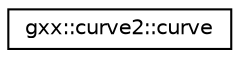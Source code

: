 digraph "Graphical Class Hierarchy"
{
  edge [fontname="Helvetica",fontsize="10",labelfontname="Helvetica",labelfontsize="10"];
  node [fontname="Helvetica",fontsize="10",shape=record];
  rankdir="LR";
  Node1 [label="gxx::curve2::curve",height=0.2,width=0.4,color="black", fillcolor="white", style="filled",URL="$classgxx_1_1curve2_1_1curve.html"];
}

